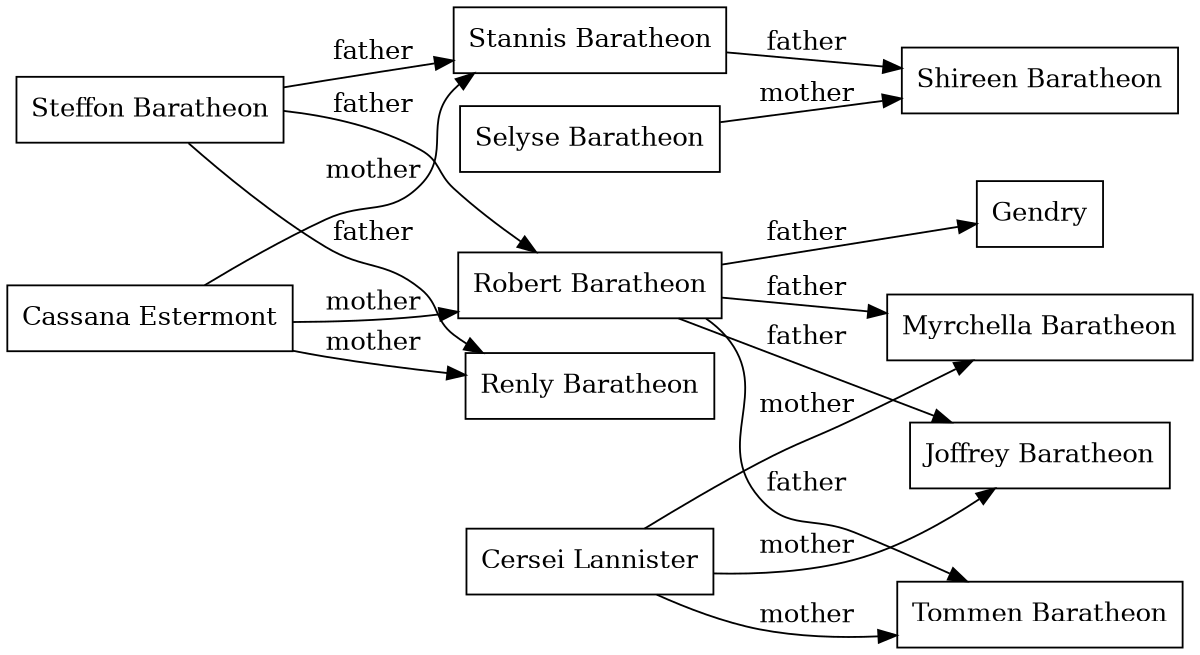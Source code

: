 digraph Baratheon {
rankdir=LR;
size="8,5"
node [shape = rectangle] [color=black];
"Steffon Baratheon" -> "Stannis Baratheon" [label="father"];
"Robert Baratheon" -> "Tommen Baratheon" [label="father"];
"Steffon Baratheon" -> "Renly Baratheon" [label="father"];
"Cassana Estermont" -> "Stannis Baratheon" [label="mother"];
"Robert Baratheon" -> "Joffrey Baratheon" [label="father"];
"Robert Baratheon" -> "Gendry" [label="father"];
"Cersei Lannister" -> "Myrchella Baratheon" [label="mother"];
"Robert Baratheon" -> "Myrchella Baratheon" [label="father"];
"Cassana Estermont" -> "Renly Baratheon" [label="mother"];
"Cassana Estermont" -> "Robert Baratheon" [label="mother"];
"Stannis Baratheon" -> "Shireen Baratheon" [label="father"];
"Selyse Baratheon" -> "Shireen Baratheon" [label="mother"];
"Cersei Lannister" -> "Joffrey Baratheon" [label="mother"];
"Cersei Lannister" -> "Tommen Baratheon" [label="mother"];
"Steffon Baratheon" -> "Robert Baratheon" [label="father"];
}